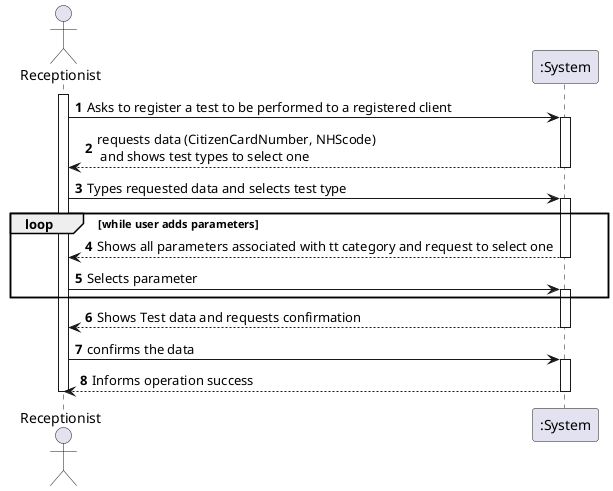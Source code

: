 @startuml

autonumber
actor "Receptionist" as MLT

activate MLT
MLT -> ":System" : Asks to register a test to be performed to a registered client
activate ":System"
":System" --> MLT :requests data (CitizenCardNumber, NHScode) \n and shows test types to select one
deactivate ":System"

MLT -> ":System" : Types requested data and selects test type
activate ":System"

loop while user adds parameters
":System" --> MLT : Shows all parameters associated with tt category and request to select one
deactivate ":System"
MLT -> ":System" : Selects parameter
activate ":System"
end
":System" --> MLT : Shows Test data and requests confirmation
deactivate ":System"
MLT -> ":System" : confirms the data
activate ":System"
":System" --> MLT : Informs operation success
deactivate ":System"
deactivate MLT

@enduml